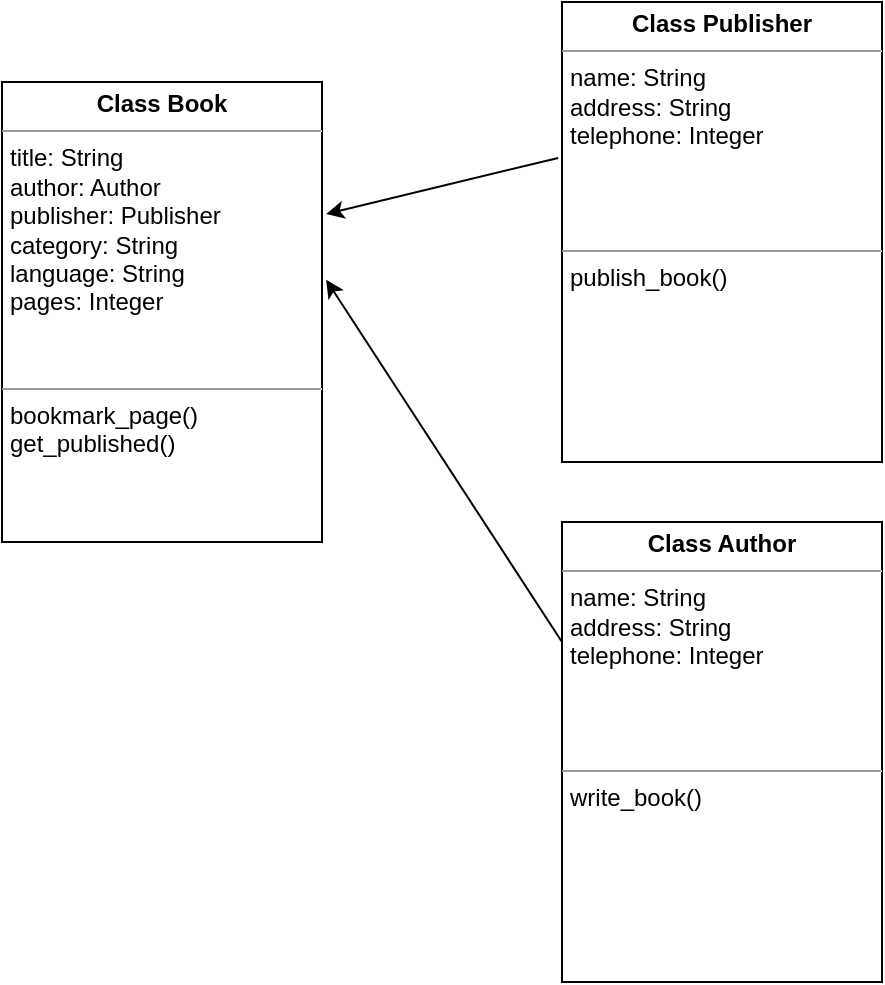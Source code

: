 <mxfile version="13.9.2" type="device"><diagram id="JNBzzSY3uyCht3QI3hWH" name="Page-1"><mxGraphModel dx="1422" dy="794" grid="1" gridSize="10" guides="1" tooltips="1" connect="1" arrows="1" fold="1" page="1" pageScale="1" pageWidth="827" pageHeight="1169" math="0" shadow="0"><root><mxCell id="0"/><mxCell id="1" parent="0"/><mxCell id="soSbYZjXiWwi9Lu3J1au-1" value="&lt;p style=&quot;margin: 0px ; margin-top: 4px ; text-align: center&quot;&gt;&lt;b&gt;Class Book&lt;/b&gt;&lt;/p&gt;&lt;hr size=&quot;1&quot;&gt;&lt;p style=&quot;margin: 0px ; margin-left: 4px&quot;&gt;title: String&lt;/p&gt;&lt;p style=&quot;margin: 0px ; margin-left: 4px&quot;&gt;author: Author&lt;/p&gt;&lt;p style=&quot;margin: 0px ; margin-left: 4px&quot;&gt;publisher: Publisher&lt;/p&gt;&lt;p style=&quot;margin: 0px ; margin-left: 4px&quot;&gt;category: String&lt;/p&gt;&lt;p style=&quot;margin: 0px ; margin-left: 4px&quot;&gt;language: String&lt;/p&gt;&lt;p style=&quot;margin: 0px ; margin-left: 4px&quot;&gt;pages: Integer&lt;/p&gt;&lt;p style=&quot;margin: 0px ; margin-left: 4px&quot;&gt;&lt;br&gt;&lt;/p&gt;&lt;p style=&quot;margin: 0px ; margin-left: 4px&quot;&gt;&lt;br&gt;&lt;/p&gt;&lt;hr size=&quot;1&quot;&gt;&lt;p style=&quot;margin: 0px ; margin-left: 4px&quot;&gt;bookmark_page()&lt;/p&gt;&lt;p style=&quot;margin: 0px ; margin-left: 4px&quot;&gt;get_published()&lt;/p&gt;&lt;p style=&quot;margin: 0px ; margin-left: 4px&quot;&gt;&lt;br&gt;&lt;/p&gt;" style="verticalAlign=top;align=left;overflow=fill;fontSize=12;fontFamily=Helvetica;html=1;" vertex="1" parent="1"><mxGeometry x="150" y="220" width="160" height="230" as="geometry"/></mxCell><mxCell id="soSbYZjXiWwi9Lu3J1au-3" value="&lt;p style=&quot;margin: 0px ; margin-top: 4px ; text-align: center&quot;&gt;&lt;b&gt;Class Publisher&lt;/b&gt;&lt;/p&gt;&lt;hr size=&quot;1&quot;&gt;&lt;p style=&quot;margin: 0px ; margin-left: 4px&quot;&gt;name: String&lt;/p&gt;&lt;p style=&quot;margin: 0px ; margin-left: 4px&quot;&gt;address: String&lt;/p&gt;&lt;p style=&quot;margin: 0px ; margin-left: 4px&quot;&gt;telephone: Integer&lt;/p&gt;&lt;p style=&quot;margin: 0px ; margin-left: 4px&quot;&gt;&lt;br&gt;&lt;/p&gt;&lt;p style=&quot;margin: 0px ; margin-left: 4px&quot;&gt;&lt;br&gt;&lt;/p&gt;&lt;p style=&quot;margin: 0px ; margin-left: 4px&quot;&gt;&lt;br&gt;&lt;/p&gt;&lt;hr size=&quot;1&quot;&gt;&lt;p style=&quot;margin: 0px ; margin-left: 4px&quot;&gt;publish_book()&lt;/p&gt;&lt;p style=&quot;margin: 0px ; margin-left: 4px&quot;&gt;&lt;br&gt;&lt;/p&gt;" style="verticalAlign=top;align=left;overflow=fill;fontSize=12;fontFamily=Helvetica;html=1;" vertex="1" parent="1"><mxGeometry x="430" y="180" width="160" height="230" as="geometry"/></mxCell><mxCell id="soSbYZjXiWwi9Lu3J1au-4" value="&lt;p style=&quot;margin: 0px ; margin-top: 4px ; text-align: center&quot;&gt;&lt;b&gt;Class Author&lt;/b&gt;&lt;/p&gt;&lt;hr size=&quot;1&quot;&gt;&lt;p style=&quot;margin: 0px ; margin-left: 4px&quot;&gt;name: String&lt;/p&gt;&lt;p style=&quot;margin: 0px ; margin-left: 4px&quot;&gt;address: String&lt;/p&gt;&lt;p style=&quot;margin: 0px ; margin-left: 4px&quot;&gt;telephone: Integer&lt;/p&gt;&lt;p style=&quot;margin: 0px ; margin-left: 4px&quot;&gt;&lt;br&gt;&lt;/p&gt;&lt;p style=&quot;margin: 0px ; margin-left: 4px&quot;&gt;&lt;br&gt;&lt;/p&gt;&lt;p style=&quot;margin: 0px ; margin-left: 4px&quot;&gt;&lt;br&gt;&lt;/p&gt;&lt;hr size=&quot;1&quot;&gt;&lt;p style=&quot;margin: 0px ; margin-left: 4px&quot;&gt;write_book()&lt;/p&gt;" style="verticalAlign=top;align=left;overflow=fill;fontSize=12;fontFamily=Helvetica;html=1;" vertex="1" parent="1"><mxGeometry x="430" y="440" width="160" height="230" as="geometry"/></mxCell><mxCell id="soSbYZjXiWwi9Lu3J1au-5" value="" style="endArrow=classic;html=1;exitX=-0.012;exitY=0.339;exitDx=0;exitDy=0;exitPerimeter=0;entryX=1.013;entryY=0.287;entryDx=0;entryDy=0;entryPerimeter=0;" edge="1" parent="1" source="soSbYZjXiWwi9Lu3J1au-3" target="soSbYZjXiWwi9Lu3J1au-1"><mxGeometry width="50" height="50" relative="1" as="geometry"><mxPoint x="390" y="330" as="sourcePoint"/><mxPoint x="340" y="280" as="targetPoint"/></mxGeometry></mxCell><mxCell id="soSbYZjXiWwi9Lu3J1au-6" value="" style="endArrow=classic;html=1;entryX=1.013;entryY=0.43;entryDx=0;entryDy=0;entryPerimeter=0;" edge="1" parent="1" target="soSbYZjXiWwi9Lu3J1au-1"><mxGeometry width="50" height="50" relative="1" as="geometry"><mxPoint x="430" y="500" as="sourcePoint"/><mxPoint x="310.0" y="528.04" as="targetPoint"/></mxGeometry></mxCell><mxCell id="soSbYZjXiWwi9Lu3J1au-7" style="edgeStyle=orthogonalEdgeStyle;rounded=0;orthogonalLoop=1;jettySize=auto;html=1;exitX=0.5;exitY=1;exitDx=0;exitDy=0;" edge="1" parent="1" source="soSbYZjXiWwi9Lu3J1au-1" target="soSbYZjXiWwi9Lu3J1au-1"><mxGeometry relative="1" as="geometry"/></mxCell></root></mxGraphModel></diagram></mxfile>